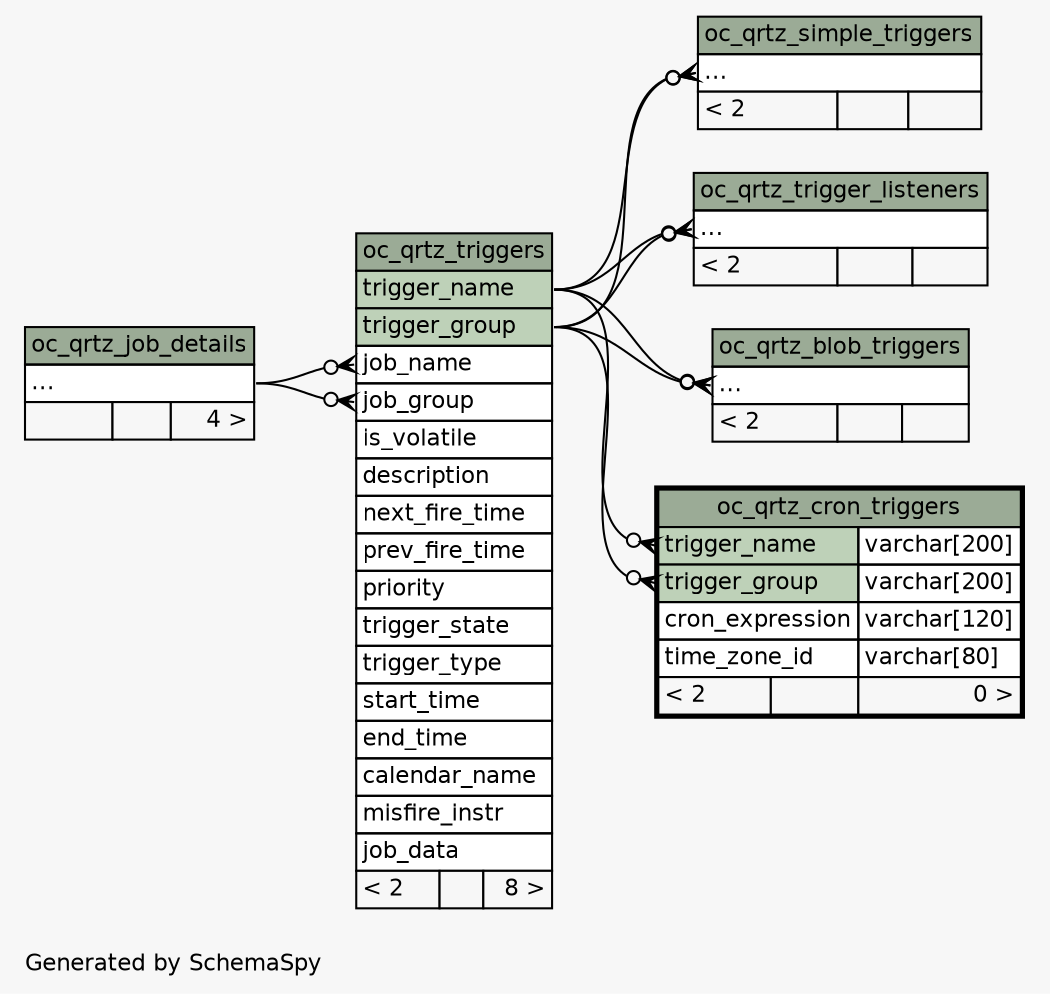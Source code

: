 // dot 2.28.0 on Windows Vista 6.0
// SchemaSpy rev 590
digraph "twoDegreesRelationshipsDiagram" {
  graph [
    rankdir="RL"
    bgcolor="#f7f7f7"
    label="\nGenerated by SchemaSpy"
    labeljust="l"
    nodesep="0.18"
    ranksep="0.46"
    fontname="Helvetica"
    fontsize="11"
  ];
  node [
    fontname="Helvetica"
    fontsize="11"
    shape="plaintext"
  ];
  edge [
    arrowsize="0.8"
  ];
  "oc_qrtz_blob_triggers":"elipses":w -> "oc_qrtz_triggers":"trigger_group":e [arrowhead=none dir=back arrowtail=crowodot];
  "oc_qrtz_blob_triggers":"elipses":w -> "oc_qrtz_triggers":"trigger_name":e [arrowhead=none dir=back arrowtail=crowodot];
  "oc_qrtz_cron_triggers":"trigger_group":w -> "oc_qrtz_triggers":"trigger_group":e [arrowhead=none dir=back arrowtail=crowodot];
  "oc_qrtz_cron_triggers":"trigger_name":w -> "oc_qrtz_triggers":"trigger_name":e [arrowhead=none dir=back arrowtail=crowodot];
  "oc_qrtz_simple_triggers":"elipses":w -> "oc_qrtz_triggers":"trigger_group":e [arrowhead=none dir=back arrowtail=crowodot];
  "oc_qrtz_simple_triggers":"elipses":w -> "oc_qrtz_triggers":"trigger_name":e [arrowhead=none dir=back arrowtail=crowodot];
  "oc_qrtz_trigger_listeners":"elipses":w -> "oc_qrtz_triggers":"trigger_group":e [arrowhead=none dir=back arrowtail=crowodot];
  "oc_qrtz_trigger_listeners":"elipses":w -> "oc_qrtz_triggers":"trigger_name":e [arrowhead=none dir=back arrowtail=crowodot];
  "oc_qrtz_triggers":"job_group":w -> "oc_qrtz_job_details":"elipses":e [arrowhead=none dir=back arrowtail=crowodot];
  "oc_qrtz_triggers":"job_name":w -> "oc_qrtz_job_details":"elipses":e [arrowhead=none dir=back arrowtail=crowodot];
  "oc_qrtz_blob_triggers" [
    label=<
    <TABLE BORDER="0" CELLBORDER="1" CELLSPACING="0" BGCOLOR="#ffffff">
      <TR><TD COLSPAN="3" BGCOLOR="#9bab96" ALIGN="CENTER">oc_qrtz_blob_triggers</TD></TR>
      <TR><TD PORT="elipses" COLSPAN="3" ALIGN="LEFT">...</TD></TR>
      <TR><TD ALIGN="LEFT" BGCOLOR="#f7f7f7">&lt; 2</TD><TD ALIGN="RIGHT" BGCOLOR="#f7f7f7">  </TD><TD ALIGN="RIGHT" BGCOLOR="#f7f7f7">  </TD></TR>
    </TABLE>>
    URL="oc_qrtz_blob_triggers.html"
    tooltip="oc_qrtz_blob_triggers"
  ];
  "oc_qrtz_cron_triggers" [
    label=<
    <TABLE BORDER="2" CELLBORDER="1" CELLSPACING="0" BGCOLOR="#ffffff">
      <TR><TD COLSPAN="3" BGCOLOR="#9bab96" ALIGN="CENTER">oc_qrtz_cron_triggers</TD></TR>
      <TR><TD PORT="trigger_name" COLSPAN="2" BGCOLOR="#bed1b8" ALIGN="LEFT">trigger_name</TD><TD PORT="trigger_name.type" ALIGN="LEFT">varchar[200]</TD></TR>
      <TR><TD PORT="trigger_group" COLSPAN="2" BGCOLOR="#bed1b8" ALIGN="LEFT">trigger_group</TD><TD PORT="trigger_group.type" ALIGN="LEFT">varchar[200]</TD></TR>
      <TR><TD PORT="cron_expression" COLSPAN="2" ALIGN="LEFT">cron_expression</TD><TD PORT="cron_expression.type" ALIGN="LEFT">varchar[120]</TD></TR>
      <TR><TD PORT="time_zone_id" COLSPAN="2" ALIGN="LEFT">time_zone_id</TD><TD PORT="time_zone_id.type" ALIGN="LEFT">varchar[80]</TD></TR>
      <TR><TD ALIGN="LEFT" BGCOLOR="#f7f7f7">&lt; 2</TD><TD ALIGN="RIGHT" BGCOLOR="#f7f7f7">  </TD><TD ALIGN="RIGHT" BGCOLOR="#f7f7f7">0 &gt;</TD></TR>
    </TABLE>>
    URL="oc_qrtz_cron_triggers.html"
    tooltip="oc_qrtz_cron_triggers"
  ];
  "oc_qrtz_job_details" [
    label=<
    <TABLE BORDER="0" CELLBORDER="1" CELLSPACING="0" BGCOLOR="#ffffff">
      <TR><TD COLSPAN="3" BGCOLOR="#9bab96" ALIGN="CENTER">oc_qrtz_job_details</TD></TR>
      <TR><TD PORT="elipses" COLSPAN="3" ALIGN="LEFT">...</TD></TR>
      <TR><TD ALIGN="LEFT" BGCOLOR="#f7f7f7">  </TD><TD ALIGN="RIGHT" BGCOLOR="#f7f7f7">  </TD><TD ALIGN="RIGHT" BGCOLOR="#f7f7f7">4 &gt;</TD></TR>
    </TABLE>>
    URL="oc_qrtz_job_details.html"
    tooltip="oc_qrtz_job_details"
  ];
  "oc_qrtz_simple_triggers" [
    label=<
    <TABLE BORDER="0" CELLBORDER="1" CELLSPACING="0" BGCOLOR="#ffffff">
      <TR><TD COLSPAN="3" BGCOLOR="#9bab96" ALIGN="CENTER">oc_qrtz_simple_triggers</TD></TR>
      <TR><TD PORT="elipses" COLSPAN="3" ALIGN="LEFT">...</TD></TR>
      <TR><TD ALIGN="LEFT" BGCOLOR="#f7f7f7">&lt; 2</TD><TD ALIGN="RIGHT" BGCOLOR="#f7f7f7">  </TD><TD ALIGN="RIGHT" BGCOLOR="#f7f7f7">  </TD></TR>
    </TABLE>>
    URL="oc_qrtz_simple_triggers.html"
    tooltip="oc_qrtz_simple_triggers"
  ];
  "oc_qrtz_trigger_listeners" [
    label=<
    <TABLE BORDER="0" CELLBORDER="1" CELLSPACING="0" BGCOLOR="#ffffff">
      <TR><TD COLSPAN="3" BGCOLOR="#9bab96" ALIGN="CENTER">oc_qrtz_trigger_listeners</TD></TR>
      <TR><TD PORT="elipses" COLSPAN="3" ALIGN="LEFT">...</TD></TR>
      <TR><TD ALIGN="LEFT" BGCOLOR="#f7f7f7">&lt; 2</TD><TD ALIGN="RIGHT" BGCOLOR="#f7f7f7">  </TD><TD ALIGN="RIGHT" BGCOLOR="#f7f7f7">  </TD></TR>
    </TABLE>>
    URL="oc_qrtz_trigger_listeners.html"
    tooltip="oc_qrtz_trigger_listeners"
  ];
  "oc_qrtz_triggers" [
    label=<
    <TABLE BORDER="0" CELLBORDER="1" CELLSPACING="0" BGCOLOR="#ffffff">
      <TR><TD COLSPAN="3" BGCOLOR="#9bab96" ALIGN="CENTER">oc_qrtz_triggers</TD></TR>
      <TR><TD PORT="trigger_name" COLSPAN="3" BGCOLOR="#bed1b8" ALIGN="LEFT">trigger_name</TD></TR>
      <TR><TD PORT="trigger_group" COLSPAN="3" BGCOLOR="#bed1b8" ALIGN="LEFT">trigger_group</TD></TR>
      <TR><TD PORT="job_name" COLSPAN="3" ALIGN="LEFT">job_name</TD></TR>
      <TR><TD PORT="job_group" COLSPAN="3" ALIGN="LEFT">job_group</TD></TR>
      <TR><TD PORT="is_volatile" COLSPAN="3" ALIGN="LEFT">is_volatile</TD></TR>
      <TR><TD PORT="description" COLSPAN="3" ALIGN="LEFT">description</TD></TR>
      <TR><TD PORT="next_fire_time" COLSPAN="3" ALIGN="LEFT">next_fire_time</TD></TR>
      <TR><TD PORT="prev_fire_time" COLSPAN="3" ALIGN="LEFT">prev_fire_time</TD></TR>
      <TR><TD PORT="priority" COLSPAN="3" ALIGN="LEFT">priority</TD></TR>
      <TR><TD PORT="trigger_state" COLSPAN="3" ALIGN="LEFT">trigger_state</TD></TR>
      <TR><TD PORT="trigger_type" COLSPAN="3" ALIGN="LEFT">trigger_type</TD></TR>
      <TR><TD PORT="start_time" COLSPAN="3" ALIGN="LEFT">start_time</TD></TR>
      <TR><TD PORT="end_time" COLSPAN="3" ALIGN="LEFT">end_time</TD></TR>
      <TR><TD PORT="calendar_name" COLSPAN="3" ALIGN="LEFT">calendar_name</TD></TR>
      <TR><TD PORT="misfire_instr" COLSPAN="3" ALIGN="LEFT">misfire_instr</TD></TR>
      <TR><TD PORT="job_data" COLSPAN="3" ALIGN="LEFT">job_data</TD></TR>
      <TR><TD ALIGN="LEFT" BGCOLOR="#f7f7f7">&lt; 2</TD><TD ALIGN="RIGHT" BGCOLOR="#f7f7f7">  </TD><TD ALIGN="RIGHT" BGCOLOR="#f7f7f7">8 &gt;</TD></TR>
    </TABLE>>
    URL="oc_qrtz_triggers.html"
    tooltip="oc_qrtz_triggers"
  ];
}
